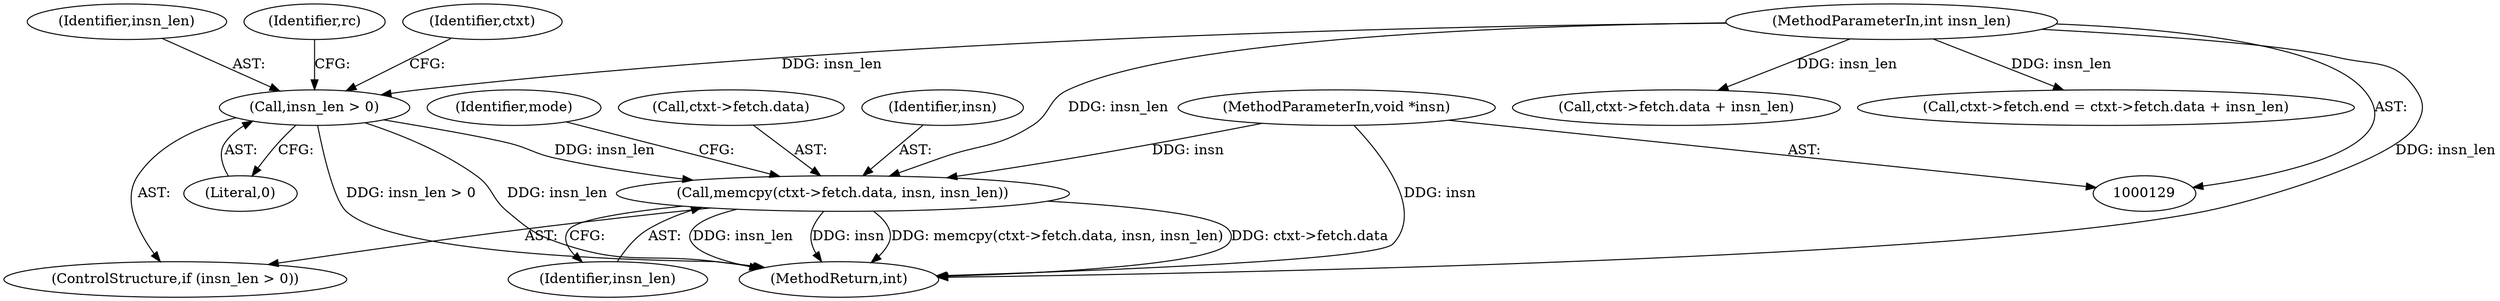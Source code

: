 digraph "0_linux_d9092f52d7e61dd1557f2db2400ddb430e85937e@API" {
"1000209" [label="(Call,memcpy(ctxt->fetch.data, insn, insn_len))"];
"1000131" [label="(MethodParameterIn,void *insn)"];
"1000206" [label="(Call,insn_len > 0)"];
"1000132" [label="(MethodParameterIn,int insn_len)"];
"1000212" [label="(Identifier,ctxt)"];
"1000205" [label="(ControlStructure,if (insn_len > 0))"];
"1000208" [label="(Literal,0)"];
"1000131" [label="(MethodParameterIn,void *insn)"];
"1001128" [label="(MethodReturn,int)"];
"1000193" [label="(Call,ctxt->fetch.data + insn_len)"];
"1000206" [label="(Call,insn_len > 0)"];
"1000207" [label="(Identifier,insn_len)"];
"1000209" [label="(Call,memcpy(ctxt->fetch.data, insn, insn_len))"];
"1000216" [label="(Identifier,insn_len)"];
"1000231" [label="(Identifier,mode)"];
"1000132" [label="(MethodParameterIn,int insn_len)"];
"1000220" [label="(Identifier,rc)"];
"1000187" [label="(Call,ctxt->fetch.end = ctxt->fetch.data + insn_len)"];
"1000210" [label="(Call,ctxt->fetch.data)"];
"1000215" [label="(Identifier,insn)"];
"1000209" -> "1000205"  [label="AST: "];
"1000209" -> "1000216"  [label="CFG: "];
"1000210" -> "1000209"  [label="AST: "];
"1000215" -> "1000209"  [label="AST: "];
"1000216" -> "1000209"  [label="AST: "];
"1000231" -> "1000209"  [label="CFG: "];
"1000209" -> "1001128"  [label="DDG: memcpy(ctxt->fetch.data, insn, insn_len)"];
"1000209" -> "1001128"  [label="DDG: ctxt->fetch.data"];
"1000209" -> "1001128"  [label="DDG: insn_len"];
"1000209" -> "1001128"  [label="DDG: insn"];
"1000131" -> "1000209"  [label="DDG: insn"];
"1000206" -> "1000209"  [label="DDG: insn_len"];
"1000132" -> "1000209"  [label="DDG: insn_len"];
"1000131" -> "1000129"  [label="AST: "];
"1000131" -> "1001128"  [label="DDG: insn"];
"1000206" -> "1000205"  [label="AST: "];
"1000206" -> "1000208"  [label="CFG: "];
"1000207" -> "1000206"  [label="AST: "];
"1000208" -> "1000206"  [label="AST: "];
"1000212" -> "1000206"  [label="CFG: "];
"1000220" -> "1000206"  [label="CFG: "];
"1000206" -> "1001128"  [label="DDG: insn_len > 0"];
"1000206" -> "1001128"  [label="DDG: insn_len"];
"1000132" -> "1000206"  [label="DDG: insn_len"];
"1000132" -> "1000129"  [label="AST: "];
"1000132" -> "1001128"  [label="DDG: insn_len"];
"1000132" -> "1000187"  [label="DDG: insn_len"];
"1000132" -> "1000193"  [label="DDG: insn_len"];
}
